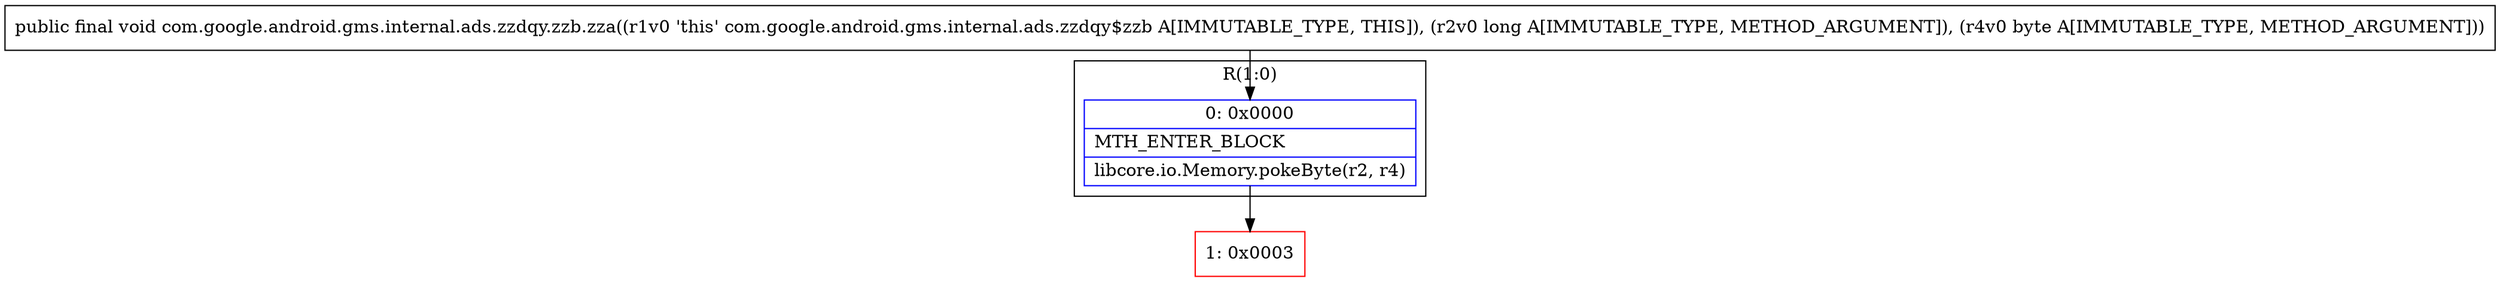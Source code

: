digraph "CFG forcom.google.android.gms.internal.ads.zzdqy.zzb.zza(JB)V" {
subgraph cluster_Region_1000838018 {
label = "R(1:0)";
node [shape=record,color=blue];
Node_0 [shape=record,label="{0\:\ 0x0000|MTH_ENTER_BLOCK\l|libcore.io.Memory.pokeByte(r2, r4)\l}"];
}
Node_1 [shape=record,color=red,label="{1\:\ 0x0003}"];
MethodNode[shape=record,label="{public final void com.google.android.gms.internal.ads.zzdqy.zzb.zza((r1v0 'this' com.google.android.gms.internal.ads.zzdqy$zzb A[IMMUTABLE_TYPE, THIS]), (r2v0 long A[IMMUTABLE_TYPE, METHOD_ARGUMENT]), (r4v0 byte A[IMMUTABLE_TYPE, METHOD_ARGUMENT])) }"];
MethodNode -> Node_0;
Node_0 -> Node_1;
}

